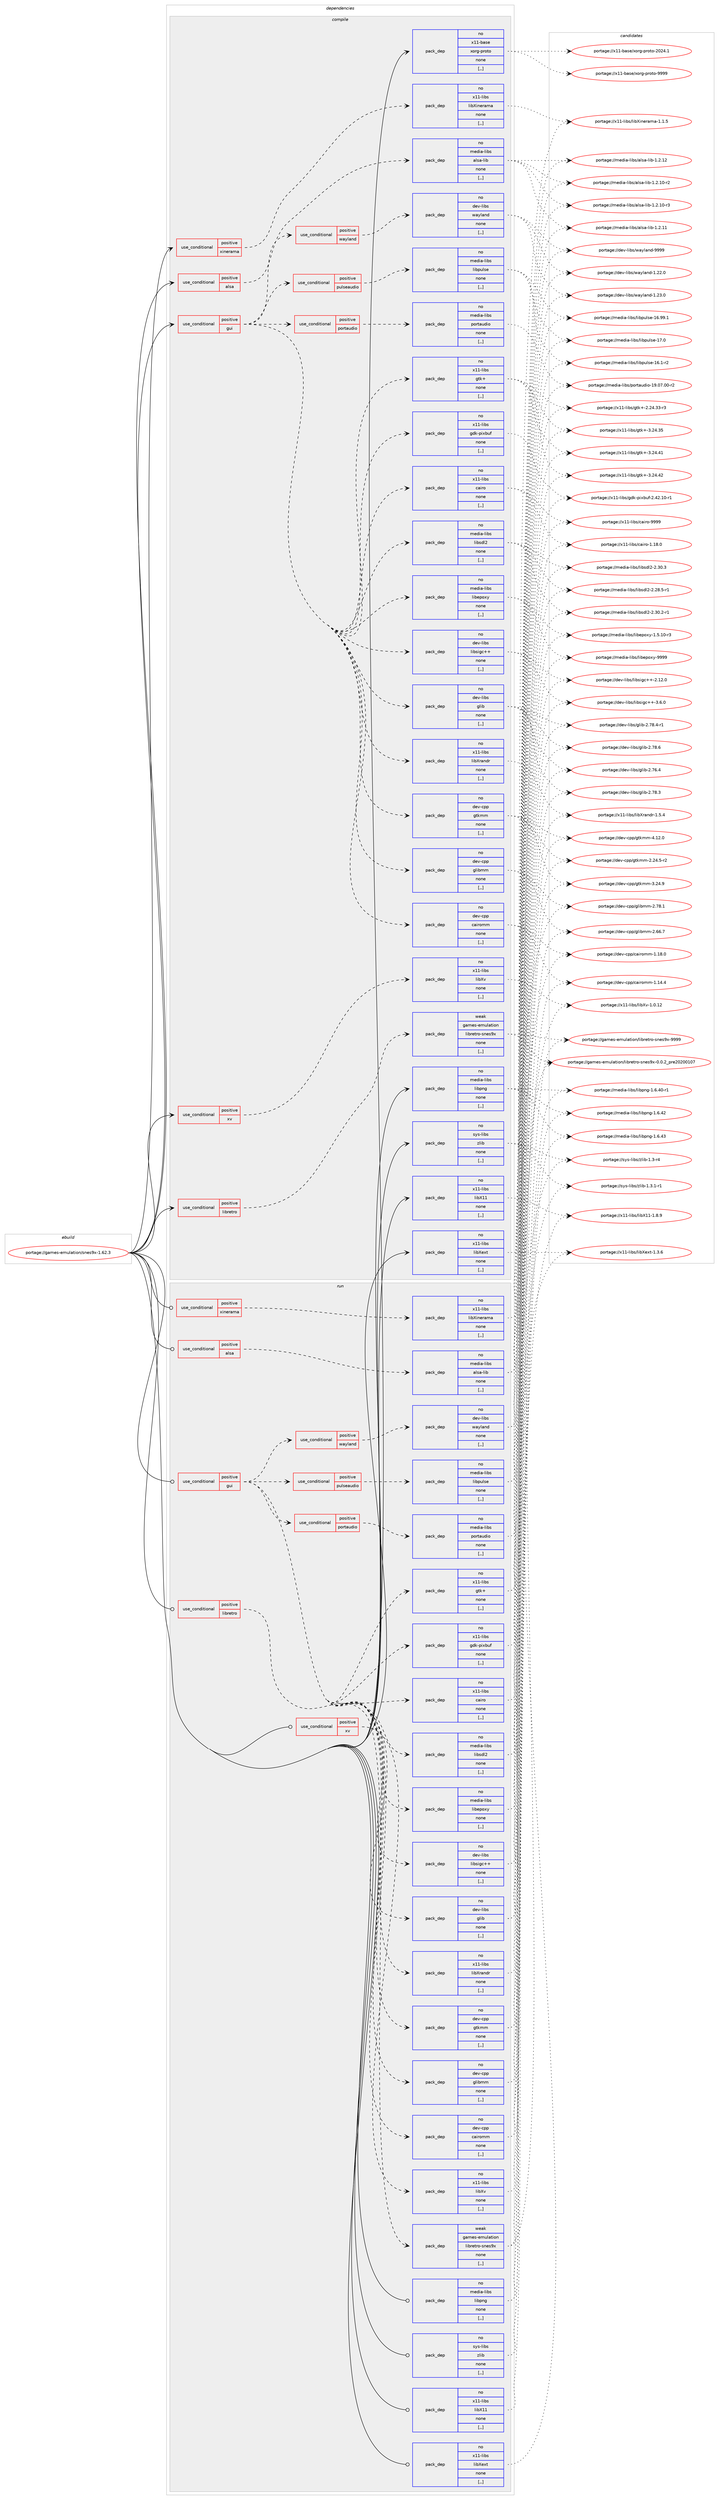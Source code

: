 digraph prolog {

# *************
# Graph options
# *************

newrank=true;
concentrate=true;
compound=true;
graph [rankdir=LR,fontname=Helvetica,fontsize=10,ranksep=1.5];#, ranksep=2.5, nodesep=0.2];
edge  [arrowhead=vee];
node  [fontname=Helvetica,fontsize=10];

# **********
# The ebuild
# **********

subgraph cluster_leftcol {
color=gray;
rank=same;
label=<<i>ebuild</i>>;
id [label="portage://games-emulation/snes9x-1.62.3", color=red, width=4, href="../games-emulation/snes9x-1.62.3.svg"];
}

# ****************
# The dependencies
# ****************

subgraph cluster_midcol {
color=gray;
label=<<i>dependencies</i>>;
subgraph cluster_compile {
fillcolor="#eeeeee";
style=filled;
label=<<i>compile</i>>;
subgraph cond62042 {
dependency223555 [label=<<TABLE BORDER="0" CELLBORDER="1" CELLSPACING="0" CELLPADDING="4"><TR><TD ROWSPAN="3" CELLPADDING="10">use_conditional</TD></TR><TR><TD>positive</TD></TR><TR><TD>alsa</TD></TR></TABLE>>, shape=none, color=red];
subgraph pack160039 {
dependency223556 [label=<<TABLE BORDER="0" CELLBORDER="1" CELLSPACING="0" CELLPADDING="4" WIDTH="220"><TR><TD ROWSPAN="6" CELLPADDING="30">pack_dep</TD></TR><TR><TD WIDTH="110">no</TD></TR><TR><TD>media-libs</TD></TR><TR><TD>alsa-lib</TD></TR><TR><TD>none</TD></TR><TR><TD>[,,]</TD></TR></TABLE>>, shape=none, color=blue];
}
dependency223555:e -> dependency223556:w [weight=20,style="dashed",arrowhead="vee"];
}
id:e -> dependency223555:w [weight=20,style="solid",arrowhead="vee"];
subgraph cond62043 {
dependency223557 [label=<<TABLE BORDER="0" CELLBORDER="1" CELLSPACING="0" CELLPADDING="4"><TR><TD ROWSPAN="3" CELLPADDING="10">use_conditional</TD></TR><TR><TD>positive</TD></TR><TR><TD>gui</TD></TR></TABLE>>, shape=none, color=red];
subgraph pack160040 {
dependency223558 [label=<<TABLE BORDER="0" CELLBORDER="1" CELLSPACING="0" CELLPADDING="4" WIDTH="220"><TR><TD ROWSPAN="6" CELLPADDING="30">pack_dep</TD></TR><TR><TD WIDTH="110">no</TD></TR><TR><TD>dev-cpp</TD></TR><TR><TD>cairomm</TD></TR><TR><TD>none</TD></TR><TR><TD>[,,]</TD></TR></TABLE>>, shape=none, color=blue];
}
dependency223557:e -> dependency223558:w [weight=20,style="dashed",arrowhead="vee"];
subgraph pack160041 {
dependency223559 [label=<<TABLE BORDER="0" CELLBORDER="1" CELLSPACING="0" CELLPADDING="4" WIDTH="220"><TR><TD ROWSPAN="6" CELLPADDING="30">pack_dep</TD></TR><TR><TD WIDTH="110">no</TD></TR><TR><TD>dev-cpp</TD></TR><TR><TD>glibmm</TD></TR><TR><TD>none</TD></TR><TR><TD>[,,]</TD></TR></TABLE>>, shape=none, color=blue];
}
dependency223557:e -> dependency223559:w [weight=20,style="dashed",arrowhead="vee"];
subgraph pack160042 {
dependency223560 [label=<<TABLE BORDER="0" CELLBORDER="1" CELLSPACING="0" CELLPADDING="4" WIDTH="220"><TR><TD ROWSPAN="6" CELLPADDING="30">pack_dep</TD></TR><TR><TD WIDTH="110">no</TD></TR><TR><TD>dev-cpp</TD></TR><TR><TD>gtkmm</TD></TR><TR><TD>none</TD></TR><TR><TD>[,,]</TD></TR></TABLE>>, shape=none, color=blue];
}
dependency223557:e -> dependency223560:w [weight=20,style="dashed",arrowhead="vee"];
subgraph pack160043 {
dependency223561 [label=<<TABLE BORDER="0" CELLBORDER="1" CELLSPACING="0" CELLPADDING="4" WIDTH="220"><TR><TD ROWSPAN="6" CELLPADDING="30">pack_dep</TD></TR><TR><TD WIDTH="110">no</TD></TR><TR><TD>dev-libs</TD></TR><TR><TD>glib</TD></TR><TR><TD>none</TD></TR><TR><TD>[,,]</TD></TR></TABLE>>, shape=none, color=blue];
}
dependency223557:e -> dependency223561:w [weight=20,style="dashed",arrowhead="vee"];
subgraph pack160044 {
dependency223562 [label=<<TABLE BORDER="0" CELLBORDER="1" CELLSPACING="0" CELLPADDING="4" WIDTH="220"><TR><TD ROWSPAN="6" CELLPADDING="30">pack_dep</TD></TR><TR><TD WIDTH="110">no</TD></TR><TR><TD>dev-libs</TD></TR><TR><TD>libsigc++</TD></TR><TR><TD>none</TD></TR><TR><TD>[,,]</TD></TR></TABLE>>, shape=none, color=blue];
}
dependency223557:e -> dependency223562:w [weight=20,style="dashed",arrowhead="vee"];
subgraph pack160045 {
dependency223563 [label=<<TABLE BORDER="0" CELLBORDER="1" CELLSPACING="0" CELLPADDING="4" WIDTH="220"><TR><TD ROWSPAN="6" CELLPADDING="30">pack_dep</TD></TR><TR><TD WIDTH="110">no</TD></TR><TR><TD>media-libs</TD></TR><TR><TD>libepoxy</TD></TR><TR><TD>none</TD></TR><TR><TD>[,,]</TD></TR></TABLE>>, shape=none, color=blue];
}
dependency223557:e -> dependency223563:w [weight=20,style="dashed",arrowhead="vee"];
subgraph pack160046 {
dependency223564 [label=<<TABLE BORDER="0" CELLBORDER="1" CELLSPACING="0" CELLPADDING="4" WIDTH="220"><TR><TD ROWSPAN="6" CELLPADDING="30">pack_dep</TD></TR><TR><TD WIDTH="110">no</TD></TR><TR><TD>media-libs</TD></TR><TR><TD>libsdl2</TD></TR><TR><TD>none</TD></TR><TR><TD>[,,]</TD></TR></TABLE>>, shape=none, color=blue];
}
dependency223557:e -> dependency223564:w [weight=20,style="dashed",arrowhead="vee"];
subgraph pack160047 {
dependency223565 [label=<<TABLE BORDER="0" CELLBORDER="1" CELLSPACING="0" CELLPADDING="4" WIDTH="220"><TR><TD ROWSPAN="6" CELLPADDING="30">pack_dep</TD></TR><TR><TD WIDTH="110">no</TD></TR><TR><TD>x11-libs</TD></TR><TR><TD>cairo</TD></TR><TR><TD>none</TD></TR><TR><TD>[,,]</TD></TR></TABLE>>, shape=none, color=blue];
}
dependency223557:e -> dependency223565:w [weight=20,style="dashed",arrowhead="vee"];
subgraph pack160048 {
dependency223566 [label=<<TABLE BORDER="0" CELLBORDER="1" CELLSPACING="0" CELLPADDING="4" WIDTH="220"><TR><TD ROWSPAN="6" CELLPADDING="30">pack_dep</TD></TR><TR><TD WIDTH="110">no</TD></TR><TR><TD>x11-libs</TD></TR><TR><TD>gdk-pixbuf</TD></TR><TR><TD>none</TD></TR><TR><TD>[,,]</TD></TR></TABLE>>, shape=none, color=blue];
}
dependency223557:e -> dependency223566:w [weight=20,style="dashed",arrowhead="vee"];
subgraph pack160049 {
dependency223567 [label=<<TABLE BORDER="0" CELLBORDER="1" CELLSPACING="0" CELLPADDING="4" WIDTH="220"><TR><TD ROWSPAN="6" CELLPADDING="30">pack_dep</TD></TR><TR><TD WIDTH="110">no</TD></TR><TR><TD>x11-libs</TD></TR><TR><TD>gtk+</TD></TR><TR><TD>none</TD></TR><TR><TD>[,,]</TD></TR></TABLE>>, shape=none, color=blue];
}
dependency223557:e -> dependency223567:w [weight=20,style="dashed",arrowhead="vee"];
subgraph pack160050 {
dependency223568 [label=<<TABLE BORDER="0" CELLBORDER="1" CELLSPACING="0" CELLPADDING="4" WIDTH="220"><TR><TD ROWSPAN="6" CELLPADDING="30">pack_dep</TD></TR><TR><TD WIDTH="110">no</TD></TR><TR><TD>x11-libs</TD></TR><TR><TD>libXrandr</TD></TR><TR><TD>none</TD></TR><TR><TD>[,,]</TD></TR></TABLE>>, shape=none, color=blue];
}
dependency223557:e -> dependency223568:w [weight=20,style="dashed",arrowhead="vee"];
subgraph cond62044 {
dependency223569 [label=<<TABLE BORDER="0" CELLBORDER="1" CELLSPACING="0" CELLPADDING="4"><TR><TD ROWSPAN="3" CELLPADDING="10">use_conditional</TD></TR><TR><TD>positive</TD></TR><TR><TD>portaudio</TD></TR></TABLE>>, shape=none, color=red];
subgraph pack160051 {
dependency223570 [label=<<TABLE BORDER="0" CELLBORDER="1" CELLSPACING="0" CELLPADDING="4" WIDTH="220"><TR><TD ROWSPAN="6" CELLPADDING="30">pack_dep</TD></TR><TR><TD WIDTH="110">no</TD></TR><TR><TD>media-libs</TD></TR><TR><TD>portaudio</TD></TR><TR><TD>none</TD></TR><TR><TD>[,,]</TD></TR></TABLE>>, shape=none, color=blue];
}
dependency223569:e -> dependency223570:w [weight=20,style="dashed",arrowhead="vee"];
}
dependency223557:e -> dependency223569:w [weight=20,style="dashed",arrowhead="vee"];
subgraph cond62045 {
dependency223571 [label=<<TABLE BORDER="0" CELLBORDER="1" CELLSPACING="0" CELLPADDING="4"><TR><TD ROWSPAN="3" CELLPADDING="10">use_conditional</TD></TR><TR><TD>positive</TD></TR><TR><TD>pulseaudio</TD></TR></TABLE>>, shape=none, color=red];
subgraph pack160052 {
dependency223572 [label=<<TABLE BORDER="0" CELLBORDER="1" CELLSPACING="0" CELLPADDING="4" WIDTH="220"><TR><TD ROWSPAN="6" CELLPADDING="30">pack_dep</TD></TR><TR><TD WIDTH="110">no</TD></TR><TR><TD>media-libs</TD></TR><TR><TD>libpulse</TD></TR><TR><TD>none</TD></TR><TR><TD>[,,]</TD></TR></TABLE>>, shape=none, color=blue];
}
dependency223571:e -> dependency223572:w [weight=20,style="dashed",arrowhead="vee"];
}
dependency223557:e -> dependency223571:w [weight=20,style="dashed",arrowhead="vee"];
subgraph cond62046 {
dependency223573 [label=<<TABLE BORDER="0" CELLBORDER="1" CELLSPACING="0" CELLPADDING="4"><TR><TD ROWSPAN="3" CELLPADDING="10">use_conditional</TD></TR><TR><TD>positive</TD></TR><TR><TD>wayland</TD></TR></TABLE>>, shape=none, color=red];
subgraph pack160053 {
dependency223574 [label=<<TABLE BORDER="0" CELLBORDER="1" CELLSPACING="0" CELLPADDING="4" WIDTH="220"><TR><TD ROWSPAN="6" CELLPADDING="30">pack_dep</TD></TR><TR><TD WIDTH="110">no</TD></TR><TR><TD>dev-libs</TD></TR><TR><TD>wayland</TD></TR><TR><TD>none</TD></TR><TR><TD>[,,]</TD></TR></TABLE>>, shape=none, color=blue];
}
dependency223573:e -> dependency223574:w [weight=20,style="dashed",arrowhead="vee"];
}
dependency223557:e -> dependency223573:w [weight=20,style="dashed",arrowhead="vee"];
}
id:e -> dependency223557:w [weight=20,style="solid",arrowhead="vee"];
subgraph cond62047 {
dependency223575 [label=<<TABLE BORDER="0" CELLBORDER="1" CELLSPACING="0" CELLPADDING="4"><TR><TD ROWSPAN="3" CELLPADDING="10">use_conditional</TD></TR><TR><TD>positive</TD></TR><TR><TD>libretro</TD></TR></TABLE>>, shape=none, color=red];
subgraph pack160054 {
dependency223576 [label=<<TABLE BORDER="0" CELLBORDER="1" CELLSPACING="0" CELLPADDING="4" WIDTH="220"><TR><TD ROWSPAN="6" CELLPADDING="30">pack_dep</TD></TR><TR><TD WIDTH="110">weak</TD></TR><TR><TD>games-emulation</TD></TR><TR><TD>libretro-snes9x</TD></TR><TR><TD>none</TD></TR><TR><TD>[,,]</TD></TR></TABLE>>, shape=none, color=blue];
}
dependency223575:e -> dependency223576:w [weight=20,style="dashed",arrowhead="vee"];
}
id:e -> dependency223575:w [weight=20,style="solid",arrowhead="vee"];
subgraph cond62048 {
dependency223577 [label=<<TABLE BORDER="0" CELLBORDER="1" CELLSPACING="0" CELLPADDING="4"><TR><TD ROWSPAN="3" CELLPADDING="10">use_conditional</TD></TR><TR><TD>positive</TD></TR><TR><TD>xinerama</TD></TR></TABLE>>, shape=none, color=red];
subgraph pack160055 {
dependency223578 [label=<<TABLE BORDER="0" CELLBORDER="1" CELLSPACING="0" CELLPADDING="4" WIDTH="220"><TR><TD ROWSPAN="6" CELLPADDING="30">pack_dep</TD></TR><TR><TD WIDTH="110">no</TD></TR><TR><TD>x11-libs</TD></TR><TR><TD>libXinerama</TD></TR><TR><TD>none</TD></TR><TR><TD>[,,]</TD></TR></TABLE>>, shape=none, color=blue];
}
dependency223577:e -> dependency223578:w [weight=20,style="dashed",arrowhead="vee"];
}
id:e -> dependency223577:w [weight=20,style="solid",arrowhead="vee"];
subgraph cond62049 {
dependency223579 [label=<<TABLE BORDER="0" CELLBORDER="1" CELLSPACING="0" CELLPADDING="4"><TR><TD ROWSPAN="3" CELLPADDING="10">use_conditional</TD></TR><TR><TD>positive</TD></TR><TR><TD>xv</TD></TR></TABLE>>, shape=none, color=red];
subgraph pack160056 {
dependency223580 [label=<<TABLE BORDER="0" CELLBORDER="1" CELLSPACING="0" CELLPADDING="4" WIDTH="220"><TR><TD ROWSPAN="6" CELLPADDING="30">pack_dep</TD></TR><TR><TD WIDTH="110">no</TD></TR><TR><TD>x11-libs</TD></TR><TR><TD>libXv</TD></TR><TR><TD>none</TD></TR><TR><TD>[,,]</TD></TR></TABLE>>, shape=none, color=blue];
}
dependency223579:e -> dependency223580:w [weight=20,style="dashed",arrowhead="vee"];
}
id:e -> dependency223579:w [weight=20,style="solid",arrowhead="vee"];
subgraph pack160057 {
dependency223581 [label=<<TABLE BORDER="0" CELLBORDER="1" CELLSPACING="0" CELLPADDING="4" WIDTH="220"><TR><TD ROWSPAN="6" CELLPADDING="30">pack_dep</TD></TR><TR><TD WIDTH="110">no</TD></TR><TR><TD>media-libs</TD></TR><TR><TD>libpng</TD></TR><TR><TD>none</TD></TR><TR><TD>[,,]</TD></TR></TABLE>>, shape=none, color=blue];
}
id:e -> dependency223581:w [weight=20,style="solid",arrowhead="vee"];
subgraph pack160058 {
dependency223582 [label=<<TABLE BORDER="0" CELLBORDER="1" CELLSPACING="0" CELLPADDING="4" WIDTH="220"><TR><TD ROWSPAN="6" CELLPADDING="30">pack_dep</TD></TR><TR><TD WIDTH="110">no</TD></TR><TR><TD>sys-libs</TD></TR><TR><TD>zlib</TD></TR><TR><TD>none</TD></TR><TR><TD>[,,]</TD></TR></TABLE>>, shape=none, color=blue];
}
id:e -> dependency223582:w [weight=20,style="solid",arrowhead="vee"];
subgraph pack160059 {
dependency223583 [label=<<TABLE BORDER="0" CELLBORDER="1" CELLSPACING="0" CELLPADDING="4" WIDTH="220"><TR><TD ROWSPAN="6" CELLPADDING="30">pack_dep</TD></TR><TR><TD WIDTH="110">no</TD></TR><TR><TD>x11-base</TD></TR><TR><TD>xorg-proto</TD></TR><TR><TD>none</TD></TR><TR><TD>[,,]</TD></TR></TABLE>>, shape=none, color=blue];
}
id:e -> dependency223583:w [weight=20,style="solid",arrowhead="vee"];
subgraph pack160060 {
dependency223584 [label=<<TABLE BORDER="0" CELLBORDER="1" CELLSPACING="0" CELLPADDING="4" WIDTH="220"><TR><TD ROWSPAN="6" CELLPADDING="30">pack_dep</TD></TR><TR><TD WIDTH="110">no</TD></TR><TR><TD>x11-libs</TD></TR><TR><TD>libX11</TD></TR><TR><TD>none</TD></TR><TR><TD>[,,]</TD></TR></TABLE>>, shape=none, color=blue];
}
id:e -> dependency223584:w [weight=20,style="solid",arrowhead="vee"];
subgraph pack160061 {
dependency223585 [label=<<TABLE BORDER="0" CELLBORDER="1" CELLSPACING="0" CELLPADDING="4" WIDTH="220"><TR><TD ROWSPAN="6" CELLPADDING="30">pack_dep</TD></TR><TR><TD WIDTH="110">no</TD></TR><TR><TD>x11-libs</TD></TR><TR><TD>libXext</TD></TR><TR><TD>none</TD></TR><TR><TD>[,,]</TD></TR></TABLE>>, shape=none, color=blue];
}
id:e -> dependency223585:w [weight=20,style="solid",arrowhead="vee"];
}
subgraph cluster_compileandrun {
fillcolor="#eeeeee";
style=filled;
label=<<i>compile and run</i>>;
}
subgraph cluster_run {
fillcolor="#eeeeee";
style=filled;
label=<<i>run</i>>;
subgraph cond62050 {
dependency223586 [label=<<TABLE BORDER="0" CELLBORDER="1" CELLSPACING="0" CELLPADDING="4"><TR><TD ROWSPAN="3" CELLPADDING="10">use_conditional</TD></TR><TR><TD>positive</TD></TR><TR><TD>alsa</TD></TR></TABLE>>, shape=none, color=red];
subgraph pack160062 {
dependency223587 [label=<<TABLE BORDER="0" CELLBORDER="1" CELLSPACING="0" CELLPADDING="4" WIDTH="220"><TR><TD ROWSPAN="6" CELLPADDING="30">pack_dep</TD></TR><TR><TD WIDTH="110">no</TD></TR><TR><TD>media-libs</TD></TR><TR><TD>alsa-lib</TD></TR><TR><TD>none</TD></TR><TR><TD>[,,]</TD></TR></TABLE>>, shape=none, color=blue];
}
dependency223586:e -> dependency223587:w [weight=20,style="dashed",arrowhead="vee"];
}
id:e -> dependency223586:w [weight=20,style="solid",arrowhead="odot"];
subgraph cond62051 {
dependency223588 [label=<<TABLE BORDER="0" CELLBORDER="1" CELLSPACING="0" CELLPADDING="4"><TR><TD ROWSPAN="3" CELLPADDING="10">use_conditional</TD></TR><TR><TD>positive</TD></TR><TR><TD>gui</TD></TR></TABLE>>, shape=none, color=red];
subgraph pack160063 {
dependency223589 [label=<<TABLE BORDER="0" CELLBORDER="1" CELLSPACING="0" CELLPADDING="4" WIDTH="220"><TR><TD ROWSPAN="6" CELLPADDING="30">pack_dep</TD></TR><TR><TD WIDTH="110">no</TD></TR><TR><TD>dev-cpp</TD></TR><TR><TD>cairomm</TD></TR><TR><TD>none</TD></TR><TR><TD>[,,]</TD></TR></TABLE>>, shape=none, color=blue];
}
dependency223588:e -> dependency223589:w [weight=20,style="dashed",arrowhead="vee"];
subgraph pack160064 {
dependency223590 [label=<<TABLE BORDER="0" CELLBORDER="1" CELLSPACING="0" CELLPADDING="4" WIDTH="220"><TR><TD ROWSPAN="6" CELLPADDING="30">pack_dep</TD></TR><TR><TD WIDTH="110">no</TD></TR><TR><TD>dev-cpp</TD></TR><TR><TD>glibmm</TD></TR><TR><TD>none</TD></TR><TR><TD>[,,]</TD></TR></TABLE>>, shape=none, color=blue];
}
dependency223588:e -> dependency223590:w [weight=20,style="dashed",arrowhead="vee"];
subgraph pack160065 {
dependency223591 [label=<<TABLE BORDER="0" CELLBORDER="1" CELLSPACING="0" CELLPADDING="4" WIDTH="220"><TR><TD ROWSPAN="6" CELLPADDING="30">pack_dep</TD></TR><TR><TD WIDTH="110">no</TD></TR><TR><TD>dev-cpp</TD></TR><TR><TD>gtkmm</TD></TR><TR><TD>none</TD></TR><TR><TD>[,,]</TD></TR></TABLE>>, shape=none, color=blue];
}
dependency223588:e -> dependency223591:w [weight=20,style="dashed",arrowhead="vee"];
subgraph pack160066 {
dependency223592 [label=<<TABLE BORDER="0" CELLBORDER="1" CELLSPACING="0" CELLPADDING="4" WIDTH="220"><TR><TD ROWSPAN="6" CELLPADDING="30">pack_dep</TD></TR><TR><TD WIDTH="110">no</TD></TR><TR><TD>dev-libs</TD></TR><TR><TD>glib</TD></TR><TR><TD>none</TD></TR><TR><TD>[,,]</TD></TR></TABLE>>, shape=none, color=blue];
}
dependency223588:e -> dependency223592:w [weight=20,style="dashed",arrowhead="vee"];
subgraph pack160067 {
dependency223593 [label=<<TABLE BORDER="0" CELLBORDER="1" CELLSPACING="0" CELLPADDING="4" WIDTH="220"><TR><TD ROWSPAN="6" CELLPADDING="30">pack_dep</TD></TR><TR><TD WIDTH="110">no</TD></TR><TR><TD>dev-libs</TD></TR><TR><TD>libsigc++</TD></TR><TR><TD>none</TD></TR><TR><TD>[,,]</TD></TR></TABLE>>, shape=none, color=blue];
}
dependency223588:e -> dependency223593:w [weight=20,style="dashed",arrowhead="vee"];
subgraph pack160068 {
dependency223594 [label=<<TABLE BORDER="0" CELLBORDER="1" CELLSPACING="0" CELLPADDING="4" WIDTH="220"><TR><TD ROWSPAN="6" CELLPADDING="30">pack_dep</TD></TR><TR><TD WIDTH="110">no</TD></TR><TR><TD>media-libs</TD></TR><TR><TD>libepoxy</TD></TR><TR><TD>none</TD></TR><TR><TD>[,,]</TD></TR></TABLE>>, shape=none, color=blue];
}
dependency223588:e -> dependency223594:w [weight=20,style="dashed",arrowhead="vee"];
subgraph pack160069 {
dependency223595 [label=<<TABLE BORDER="0" CELLBORDER="1" CELLSPACING="0" CELLPADDING="4" WIDTH="220"><TR><TD ROWSPAN="6" CELLPADDING="30">pack_dep</TD></TR><TR><TD WIDTH="110">no</TD></TR><TR><TD>media-libs</TD></TR><TR><TD>libsdl2</TD></TR><TR><TD>none</TD></TR><TR><TD>[,,]</TD></TR></TABLE>>, shape=none, color=blue];
}
dependency223588:e -> dependency223595:w [weight=20,style="dashed",arrowhead="vee"];
subgraph pack160070 {
dependency223596 [label=<<TABLE BORDER="0" CELLBORDER="1" CELLSPACING="0" CELLPADDING="4" WIDTH="220"><TR><TD ROWSPAN="6" CELLPADDING="30">pack_dep</TD></TR><TR><TD WIDTH="110">no</TD></TR><TR><TD>x11-libs</TD></TR><TR><TD>cairo</TD></TR><TR><TD>none</TD></TR><TR><TD>[,,]</TD></TR></TABLE>>, shape=none, color=blue];
}
dependency223588:e -> dependency223596:w [weight=20,style="dashed",arrowhead="vee"];
subgraph pack160071 {
dependency223597 [label=<<TABLE BORDER="0" CELLBORDER="1" CELLSPACING="0" CELLPADDING="4" WIDTH="220"><TR><TD ROWSPAN="6" CELLPADDING="30">pack_dep</TD></TR><TR><TD WIDTH="110">no</TD></TR><TR><TD>x11-libs</TD></TR><TR><TD>gdk-pixbuf</TD></TR><TR><TD>none</TD></TR><TR><TD>[,,]</TD></TR></TABLE>>, shape=none, color=blue];
}
dependency223588:e -> dependency223597:w [weight=20,style="dashed",arrowhead="vee"];
subgraph pack160072 {
dependency223598 [label=<<TABLE BORDER="0" CELLBORDER="1" CELLSPACING="0" CELLPADDING="4" WIDTH="220"><TR><TD ROWSPAN="6" CELLPADDING="30">pack_dep</TD></TR><TR><TD WIDTH="110">no</TD></TR><TR><TD>x11-libs</TD></TR><TR><TD>gtk+</TD></TR><TR><TD>none</TD></TR><TR><TD>[,,]</TD></TR></TABLE>>, shape=none, color=blue];
}
dependency223588:e -> dependency223598:w [weight=20,style="dashed",arrowhead="vee"];
subgraph pack160073 {
dependency223599 [label=<<TABLE BORDER="0" CELLBORDER="1" CELLSPACING="0" CELLPADDING="4" WIDTH="220"><TR><TD ROWSPAN="6" CELLPADDING="30">pack_dep</TD></TR><TR><TD WIDTH="110">no</TD></TR><TR><TD>x11-libs</TD></TR><TR><TD>libXrandr</TD></TR><TR><TD>none</TD></TR><TR><TD>[,,]</TD></TR></TABLE>>, shape=none, color=blue];
}
dependency223588:e -> dependency223599:w [weight=20,style="dashed",arrowhead="vee"];
subgraph cond62052 {
dependency223600 [label=<<TABLE BORDER="0" CELLBORDER="1" CELLSPACING="0" CELLPADDING="4"><TR><TD ROWSPAN="3" CELLPADDING="10">use_conditional</TD></TR><TR><TD>positive</TD></TR><TR><TD>portaudio</TD></TR></TABLE>>, shape=none, color=red];
subgraph pack160074 {
dependency223601 [label=<<TABLE BORDER="0" CELLBORDER="1" CELLSPACING="0" CELLPADDING="4" WIDTH="220"><TR><TD ROWSPAN="6" CELLPADDING="30">pack_dep</TD></TR><TR><TD WIDTH="110">no</TD></TR><TR><TD>media-libs</TD></TR><TR><TD>portaudio</TD></TR><TR><TD>none</TD></TR><TR><TD>[,,]</TD></TR></TABLE>>, shape=none, color=blue];
}
dependency223600:e -> dependency223601:w [weight=20,style="dashed",arrowhead="vee"];
}
dependency223588:e -> dependency223600:w [weight=20,style="dashed",arrowhead="vee"];
subgraph cond62053 {
dependency223602 [label=<<TABLE BORDER="0" CELLBORDER="1" CELLSPACING="0" CELLPADDING="4"><TR><TD ROWSPAN="3" CELLPADDING="10">use_conditional</TD></TR><TR><TD>positive</TD></TR><TR><TD>pulseaudio</TD></TR></TABLE>>, shape=none, color=red];
subgraph pack160075 {
dependency223603 [label=<<TABLE BORDER="0" CELLBORDER="1" CELLSPACING="0" CELLPADDING="4" WIDTH="220"><TR><TD ROWSPAN="6" CELLPADDING="30">pack_dep</TD></TR><TR><TD WIDTH="110">no</TD></TR><TR><TD>media-libs</TD></TR><TR><TD>libpulse</TD></TR><TR><TD>none</TD></TR><TR><TD>[,,]</TD></TR></TABLE>>, shape=none, color=blue];
}
dependency223602:e -> dependency223603:w [weight=20,style="dashed",arrowhead="vee"];
}
dependency223588:e -> dependency223602:w [weight=20,style="dashed",arrowhead="vee"];
subgraph cond62054 {
dependency223604 [label=<<TABLE BORDER="0" CELLBORDER="1" CELLSPACING="0" CELLPADDING="4"><TR><TD ROWSPAN="3" CELLPADDING="10">use_conditional</TD></TR><TR><TD>positive</TD></TR><TR><TD>wayland</TD></TR></TABLE>>, shape=none, color=red];
subgraph pack160076 {
dependency223605 [label=<<TABLE BORDER="0" CELLBORDER="1" CELLSPACING="0" CELLPADDING="4" WIDTH="220"><TR><TD ROWSPAN="6" CELLPADDING="30">pack_dep</TD></TR><TR><TD WIDTH="110">no</TD></TR><TR><TD>dev-libs</TD></TR><TR><TD>wayland</TD></TR><TR><TD>none</TD></TR><TR><TD>[,,]</TD></TR></TABLE>>, shape=none, color=blue];
}
dependency223604:e -> dependency223605:w [weight=20,style="dashed",arrowhead="vee"];
}
dependency223588:e -> dependency223604:w [weight=20,style="dashed",arrowhead="vee"];
}
id:e -> dependency223588:w [weight=20,style="solid",arrowhead="odot"];
subgraph cond62055 {
dependency223606 [label=<<TABLE BORDER="0" CELLBORDER="1" CELLSPACING="0" CELLPADDING="4"><TR><TD ROWSPAN="3" CELLPADDING="10">use_conditional</TD></TR><TR><TD>positive</TD></TR><TR><TD>libretro</TD></TR></TABLE>>, shape=none, color=red];
subgraph pack160077 {
dependency223607 [label=<<TABLE BORDER="0" CELLBORDER="1" CELLSPACING="0" CELLPADDING="4" WIDTH="220"><TR><TD ROWSPAN="6" CELLPADDING="30">pack_dep</TD></TR><TR><TD WIDTH="110">weak</TD></TR><TR><TD>games-emulation</TD></TR><TR><TD>libretro-snes9x</TD></TR><TR><TD>none</TD></TR><TR><TD>[,,]</TD></TR></TABLE>>, shape=none, color=blue];
}
dependency223606:e -> dependency223607:w [weight=20,style="dashed",arrowhead="vee"];
}
id:e -> dependency223606:w [weight=20,style="solid",arrowhead="odot"];
subgraph cond62056 {
dependency223608 [label=<<TABLE BORDER="0" CELLBORDER="1" CELLSPACING="0" CELLPADDING="4"><TR><TD ROWSPAN="3" CELLPADDING="10">use_conditional</TD></TR><TR><TD>positive</TD></TR><TR><TD>xinerama</TD></TR></TABLE>>, shape=none, color=red];
subgraph pack160078 {
dependency223609 [label=<<TABLE BORDER="0" CELLBORDER="1" CELLSPACING="0" CELLPADDING="4" WIDTH="220"><TR><TD ROWSPAN="6" CELLPADDING="30">pack_dep</TD></TR><TR><TD WIDTH="110">no</TD></TR><TR><TD>x11-libs</TD></TR><TR><TD>libXinerama</TD></TR><TR><TD>none</TD></TR><TR><TD>[,,]</TD></TR></TABLE>>, shape=none, color=blue];
}
dependency223608:e -> dependency223609:w [weight=20,style="dashed",arrowhead="vee"];
}
id:e -> dependency223608:w [weight=20,style="solid",arrowhead="odot"];
subgraph cond62057 {
dependency223610 [label=<<TABLE BORDER="0" CELLBORDER="1" CELLSPACING="0" CELLPADDING="4"><TR><TD ROWSPAN="3" CELLPADDING="10">use_conditional</TD></TR><TR><TD>positive</TD></TR><TR><TD>xv</TD></TR></TABLE>>, shape=none, color=red];
subgraph pack160079 {
dependency223611 [label=<<TABLE BORDER="0" CELLBORDER="1" CELLSPACING="0" CELLPADDING="4" WIDTH="220"><TR><TD ROWSPAN="6" CELLPADDING="30">pack_dep</TD></TR><TR><TD WIDTH="110">no</TD></TR><TR><TD>x11-libs</TD></TR><TR><TD>libXv</TD></TR><TR><TD>none</TD></TR><TR><TD>[,,]</TD></TR></TABLE>>, shape=none, color=blue];
}
dependency223610:e -> dependency223611:w [weight=20,style="dashed",arrowhead="vee"];
}
id:e -> dependency223610:w [weight=20,style="solid",arrowhead="odot"];
subgraph pack160080 {
dependency223612 [label=<<TABLE BORDER="0" CELLBORDER="1" CELLSPACING="0" CELLPADDING="4" WIDTH="220"><TR><TD ROWSPAN="6" CELLPADDING="30">pack_dep</TD></TR><TR><TD WIDTH="110">no</TD></TR><TR><TD>media-libs</TD></TR><TR><TD>libpng</TD></TR><TR><TD>none</TD></TR><TR><TD>[,,]</TD></TR></TABLE>>, shape=none, color=blue];
}
id:e -> dependency223612:w [weight=20,style="solid",arrowhead="odot"];
subgraph pack160081 {
dependency223613 [label=<<TABLE BORDER="0" CELLBORDER="1" CELLSPACING="0" CELLPADDING="4" WIDTH="220"><TR><TD ROWSPAN="6" CELLPADDING="30">pack_dep</TD></TR><TR><TD WIDTH="110">no</TD></TR><TR><TD>sys-libs</TD></TR><TR><TD>zlib</TD></TR><TR><TD>none</TD></TR><TR><TD>[,,]</TD></TR></TABLE>>, shape=none, color=blue];
}
id:e -> dependency223613:w [weight=20,style="solid",arrowhead="odot"];
subgraph pack160082 {
dependency223614 [label=<<TABLE BORDER="0" CELLBORDER="1" CELLSPACING="0" CELLPADDING="4" WIDTH="220"><TR><TD ROWSPAN="6" CELLPADDING="30">pack_dep</TD></TR><TR><TD WIDTH="110">no</TD></TR><TR><TD>x11-libs</TD></TR><TR><TD>libX11</TD></TR><TR><TD>none</TD></TR><TR><TD>[,,]</TD></TR></TABLE>>, shape=none, color=blue];
}
id:e -> dependency223614:w [weight=20,style="solid",arrowhead="odot"];
subgraph pack160083 {
dependency223615 [label=<<TABLE BORDER="0" CELLBORDER="1" CELLSPACING="0" CELLPADDING="4" WIDTH="220"><TR><TD ROWSPAN="6" CELLPADDING="30">pack_dep</TD></TR><TR><TD WIDTH="110">no</TD></TR><TR><TD>x11-libs</TD></TR><TR><TD>libXext</TD></TR><TR><TD>none</TD></TR><TR><TD>[,,]</TD></TR></TABLE>>, shape=none, color=blue];
}
id:e -> dependency223615:w [weight=20,style="solid",arrowhead="odot"];
}
}

# **************
# The candidates
# **************

subgraph cluster_choices {
rank=same;
color=gray;
label=<<i>candidates</i>>;

subgraph choice160039 {
color=black;
nodesep=1;
choice1091011001059745108105981154797108115974510810598454946504649484511450 [label="portage://media-libs/alsa-lib-1.2.10-r2", color=red, width=4,href="../media-libs/alsa-lib-1.2.10-r2.svg"];
choice1091011001059745108105981154797108115974510810598454946504649484511451 [label="portage://media-libs/alsa-lib-1.2.10-r3", color=red, width=4,href="../media-libs/alsa-lib-1.2.10-r3.svg"];
choice109101100105974510810598115479710811597451081059845494650464949 [label="portage://media-libs/alsa-lib-1.2.11", color=red, width=4,href="../media-libs/alsa-lib-1.2.11.svg"];
choice109101100105974510810598115479710811597451081059845494650464950 [label="portage://media-libs/alsa-lib-1.2.12", color=red, width=4,href="../media-libs/alsa-lib-1.2.12.svg"];
dependency223556:e -> choice1091011001059745108105981154797108115974510810598454946504649484511450:w [style=dotted,weight="100"];
dependency223556:e -> choice1091011001059745108105981154797108115974510810598454946504649484511451:w [style=dotted,weight="100"];
dependency223556:e -> choice109101100105974510810598115479710811597451081059845494650464949:w [style=dotted,weight="100"];
dependency223556:e -> choice109101100105974510810598115479710811597451081059845494650464950:w [style=dotted,weight="100"];
}
subgraph choice160040 {
color=black;
nodesep=1;
choice100101118459911211247999710511411110910945494649524652 [label="portage://dev-cpp/cairomm-1.14.4", color=red, width=4,href="../dev-cpp/cairomm-1.14.4.svg"];
choice100101118459911211247999710511411110910945494649564648 [label="portage://dev-cpp/cairomm-1.18.0", color=red, width=4,href="../dev-cpp/cairomm-1.18.0.svg"];
dependency223558:e -> choice100101118459911211247999710511411110910945494649524652:w [style=dotted,weight="100"];
dependency223558:e -> choice100101118459911211247999710511411110910945494649564648:w [style=dotted,weight="100"];
}
subgraph choice160041 {
color=black;
nodesep=1;
choice1001011184599112112471031081059810910945504654544655 [label="portage://dev-cpp/glibmm-2.66.7", color=red, width=4,href="../dev-cpp/glibmm-2.66.7.svg"];
choice1001011184599112112471031081059810910945504655564649 [label="portage://dev-cpp/glibmm-2.78.1", color=red, width=4,href="../dev-cpp/glibmm-2.78.1.svg"];
dependency223559:e -> choice1001011184599112112471031081059810910945504654544655:w [style=dotted,weight="100"];
dependency223559:e -> choice1001011184599112112471031081059810910945504655564649:w [style=dotted,weight="100"];
}
subgraph choice160042 {
color=black;
nodesep=1;
choice100101118459911211247103116107109109455046505246534511450 [label="portage://dev-cpp/gtkmm-2.24.5-r2", color=red, width=4,href="../dev-cpp/gtkmm-2.24.5-r2.svg"];
choice10010111845991121124710311610710910945514650524657 [label="portage://dev-cpp/gtkmm-3.24.9", color=red, width=4,href="../dev-cpp/gtkmm-3.24.9.svg"];
choice10010111845991121124710311610710910945524649504648 [label="portage://dev-cpp/gtkmm-4.12.0", color=red, width=4,href="../dev-cpp/gtkmm-4.12.0.svg"];
dependency223560:e -> choice100101118459911211247103116107109109455046505246534511450:w [style=dotted,weight="100"];
dependency223560:e -> choice10010111845991121124710311610710910945514650524657:w [style=dotted,weight="100"];
dependency223560:e -> choice10010111845991121124710311610710910945524649504648:w [style=dotted,weight="100"];
}
subgraph choice160043 {
color=black;
nodesep=1;
choice1001011184510810598115471031081059845504655544652 [label="portage://dev-libs/glib-2.76.4", color=red, width=4,href="../dev-libs/glib-2.76.4.svg"];
choice1001011184510810598115471031081059845504655564651 [label="portage://dev-libs/glib-2.78.3", color=red, width=4,href="../dev-libs/glib-2.78.3.svg"];
choice10010111845108105981154710310810598455046555646524511449 [label="portage://dev-libs/glib-2.78.4-r1", color=red, width=4,href="../dev-libs/glib-2.78.4-r1.svg"];
choice1001011184510810598115471031081059845504655564654 [label="portage://dev-libs/glib-2.78.6", color=red, width=4,href="../dev-libs/glib-2.78.6.svg"];
dependency223561:e -> choice1001011184510810598115471031081059845504655544652:w [style=dotted,weight="100"];
dependency223561:e -> choice1001011184510810598115471031081059845504655564651:w [style=dotted,weight="100"];
dependency223561:e -> choice10010111845108105981154710310810598455046555646524511449:w [style=dotted,weight="100"];
dependency223561:e -> choice1001011184510810598115471031081059845504655564654:w [style=dotted,weight="100"];
}
subgraph choice160044 {
color=black;
nodesep=1;
choice1001011184510810598115471081059811510510399434345504649504648 [label="portage://dev-libs/libsigc++-2.12.0", color=red, width=4,href="../dev-libs/libsigc++-2.12.0.svg"];
choice10010111845108105981154710810598115105103994343455146544648 [label="portage://dev-libs/libsigc++-3.6.0", color=red, width=4,href="../dev-libs/libsigc++-3.6.0.svg"];
dependency223562:e -> choice1001011184510810598115471081059811510510399434345504649504648:w [style=dotted,weight="100"];
dependency223562:e -> choice10010111845108105981154710810598115105103994343455146544648:w [style=dotted,weight="100"];
}
subgraph choice160045 {
color=black;
nodesep=1;
choice1091011001059745108105981154710810598101112111120121454946534649484511451 [label="portage://media-libs/libepoxy-1.5.10-r3", color=red, width=4,href="../media-libs/libepoxy-1.5.10-r3.svg"];
choice10910110010597451081059811547108105981011121111201214557575757 [label="portage://media-libs/libepoxy-9999", color=red, width=4,href="../media-libs/libepoxy-9999.svg"];
dependency223563:e -> choice1091011001059745108105981154710810598101112111120121454946534649484511451:w [style=dotted,weight="100"];
dependency223563:e -> choice10910110010597451081059811547108105981011121111201214557575757:w [style=dotted,weight="100"];
}
subgraph choice160046 {
color=black;
nodesep=1;
choice109101100105974510810598115471081059811510010850455046505646534511449 [label="portage://media-libs/libsdl2-2.28.5-r1", color=red, width=4,href="../media-libs/libsdl2-2.28.5-r1.svg"];
choice109101100105974510810598115471081059811510010850455046514846504511449 [label="portage://media-libs/libsdl2-2.30.2-r1", color=red, width=4,href="../media-libs/libsdl2-2.30.2-r1.svg"];
choice10910110010597451081059811547108105981151001085045504651484651 [label="portage://media-libs/libsdl2-2.30.3", color=red, width=4,href="../media-libs/libsdl2-2.30.3.svg"];
dependency223564:e -> choice109101100105974510810598115471081059811510010850455046505646534511449:w [style=dotted,weight="100"];
dependency223564:e -> choice109101100105974510810598115471081059811510010850455046514846504511449:w [style=dotted,weight="100"];
dependency223564:e -> choice10910110010597451081059811547108105981151001085045504651484651:w [style=dotted,weight="100"];
}
subgraph choice160047 {
color=black;
nodesep=1;
choice1204949451081059811547999710511411145494649564648 [label="portage://x11-libs/cairo-1.18.0", color=red, width=4,href="../x11-libs/cairo-1.18.0.svg"];
choice120494945108105981154799971051141114557575757 [label="portage://x11-libs/cairo-9999", color=red, width=4,href="../x11-libs/cairo-9999.svg"];
dependency223565:e -> choice1204949451081059811547999710511411145494649564648:w [style=dotted,weight="100"];
dependency223565:e -> choice120494945108105981154799971051141114557575757:w [style=dotted,weight="100"];
}
subgraph choice160048 {
color=black;
nodesep=1;
choice1204949451081059811547103100107451121051209811710245504652504649484511449 [label="portage://x11-libs/gdk-pixbuf-2.42.10-r1", color=red, width=4,href="../x11-libs/gdk-pixbuf-2.42.10-r1.svg"];
dependency223566:e -> choice1204949451081059811547103100107451121051209811710245504652504649484511449:w [style=dotted,weight="100"];
}
subgraph choice160049 {
color=black;
nodesep=1;
choice12049494510810598115471031161074345504650524651514511451 [label="portage://x11-libs/gtk+-2.24.33-r3", color=red, width=4,href="../x11-libs/gtk+-2.24.33-r3.svg"];
choice1204949451081059811547103116107434551465052465153 [label="portage://x11-libs/gtk+-3.24.35", color=red, width=4,href="../x11-libs/gtk+-3.24.35.svg"];
choice1204949451081059811547103116107434551465052465249 [label="portage://x11-libs/gtk+-3.24.41", color=red, width=4,href="../x11-libs/gtk+-3.24.41.svg"];
choice1204949451081059811547103116107434551465052465250 [label="portage://x11-libs/gtk+-3.24.42", color=red, width=4,href="../x11-libs/gtk+-3.24.42.svg"];
dependency223567:e -> choice12049494510810598115471031161074345504650524651514511451:w [style=dotted,weight="100"];
dependency223567:e -> choice1204949451081059811547103116107434551465052465153:w [style=dotted,weight="100"];
dependency223567:e -> choice1204949451081059811547103116107434551465052465249:w [style=dotted,weight="100"];
dependency223567:e -> choice1204949451081059811547103116107434551465052465250:w [style=dotted,weight="100"];
}
subgraph choice160050 {
color=black;
nodesep=1;
choice1204949451081059811547108105988811497110100114454946534652 [label="portage://x11-libs/libXrandr-1.5.4", color=red, width=4,href="../x11-libs/libXrandr-1.5.4.svg"];
dependency223568:e -> choice1204949451081059811547108105988811497110100114454946534652:w [style=dotted,weight="100"];
}
subgraph choice160051 {
color=black;
nodesep=1;
choice10910110010597451081059811547112111114116971171001051114549574648554648484511450 [label="portage://media-libs/portaudio-19.07.00-r2", color=red, width=4,href="../media-libs/portaudio-19.07.00-r2.svg"];
dependency223570:e -> choice10910110010597451081059811547112111114116971171001051114549574648554648484511450:w [style=dotted,weight="100"];
}
subgraph choice160052 {
color=black;
nodesep=1;
choice109101100105974510810598115471081059811211710811510145495446494511450 [label="portage://media-libs/libpulse-16.1-r2", color=red, width=4,href="../media-libs/libpulse-16.1-r2.svg"];
choice10910110010597451081059811547108105981121171081151014549544657574649 [label="portage://media-libs/libpulse-16.99.1", color=red, width=4,href="../media-libs/libpulse-16.99.1.svg"];
choice10910110010597451081059811547108105981121171081151014549554648 [label="portage://media-libs/libpulse-17.0", color=red, width=4,href="../media-libs/libpulse-17.0.svg"];
dependency223572:e -> choice109101100105974510810598115471081059811211710811510145495446494511450:w [style=dotted,weight="100"];
dependency223572:e -> choice10910110010597451081059811547108105981121171081151014549544657574649:w [style=dotted,weight="100"];
dependency223572:e -> choice10910110010597451081059811547108105981121171081151014549554648:w [style=dotted,weight="100"];
}
subgraph choice160053 {
color=black;
nodesep=1;
choice100101118451081059811547119971211089711010045494650504648 [label="portage://dev-libs/wayland-1.22.0", color=red, width=4,href="../dev-libs/wayland-1.22.0.svg"];
choice100101118451081059811547119971211089711010045494650514648 [label="portage://dev-libs/wayland-1.23.0", color=red, width=4,href="../dev-libs/wayland-1.23.0.svg"];
choice10010111845108105981154711997121108971101004557575757 [label="portage://dev-libs/wayland-9999", color=red, width=4,href="../dev-libs/wayland-9999.svg"];
dependency223574:e -> choice100101118451081059811547119971211089711010045494650504648:w [style=dotted,weight="100"];
dependency223574:e -> choice100101118451081059811547119971211089711010045494650514648:w [style=dotted,weight="100"];
dependency223574:e -> choice10010111845108105981154711997121108971101004557575757:w [style=dotted,weight="100"];
}
subgraph choice160054 {
color=black;
nodesep=1;
choice10397109101115451011091171089711610511111047108105981141011161141114511511010111557120454846484650951121141015048504848494855 [label="portage://games-emulation/libretro-snes9x-0.0.2_pre20200107", color=red, width=4,href="../games-emulation/libretro-snes9x-0.0.2_pre20200107.svg"];
choice103971091011154510110911710897116105111110471081059811410111611411145115110101115571204557575757 [label="portage://games-emulation/libretro-snes9x-9999", color=red, width=4,href="../games-emulation/libretro-snes9x-9999.svg"];
dependency223576:e -> choice10397109101115451011091171089711610511111047108105981141011161141114511511010111557120454846484650951121141015048504848494855:w [style=dotted,weight="100"];
dependency223576:e -> choice103971091011154510110911710897116105111110471081059811410111611411145115110101115571204557575757:w [style=dotted,weight="100"];
}
subgraph choice160055 {
color=black;
nodesep=1;
choice120494945108105981154710810598881051101011149710997454946494653 [label="portage://x11-libs/libXinerama-1.1.5", color=red, width=4,href="../x11-libs/libXinerama-1.1.5.svg"];
dependency223578:e -> choice120494945108105981154710810598881051101011149710997454946494653:w [style=dotted,weight="100"];
}
subgraph choice160056 {
color=black;
nodesep=1;
choice1204949451081059811547108105988811845494648464950 [label="portage://x11-libs/libXv-1.0.12", color=red, width=4,href="../x11-libs/libXv-1.0.12.svg"];
dependency223580:e -> choice1204949451081059811547108105988811845494648464950:w [style=dotted,weight="100"];
}
subgraph choice160057 {
color=black;
nodesep=1;
choice1091011001059745108105981154710810598112110103454946544652484511449 [label="portage://media-libs/libpng-1.6.40-r1", color=red, width=4,href="../media-libs/libpng-1.6.40-r1.svg"];
choice109101100105974510810598115471081059811211010345494654465250 [label="portage://media-libs/libpng-1.6.42", color=red, width=4,href="../media-libs/libpng-1.6.42.svg"];
choice109101100105974510810598115471081059811211010345494654465251 [label="portage://media-libs/libpng-1.6.43", color=red, width=4,href="../media-libs/libpng-1.6.43.svg"];
dependency223581:e -> choice1091011001059745108105981154710810598112110103454946544652484511449:w [style=dotted,weight="100"];
dependency223581:e -> choice109101100105974510810598115471081059811211010345494654465250:w [style=dotted,weight="100"];
dependency223581:e -> choice109101100105974510810598115471081059811211010345494654465251:w [style=dotted,weight="100"];
}
subgraph choice160058 {
color=black;
nodesep=1;
choice11512111545108105981154712210810598454946514511452 [label="portage://sys-libs/zlib-1.3-r4", color=red, width=4,href="../sys-libs/zlib-1.3-r4.svg"];
choice115121115451081059811547122108105984549465146494511449 [label="portage://sys-libs/zlib-1.3.1-r1", color=red, width=4,href="../sys-libs/zlib-1.3.1-r1.svg"];
dependency223582:e -> choice11512111545108105981154712210810598454946514511452:w [style=dotted,weight="100"];
dependency223582:e -> choice115121115451081059811547122108105984549465146494511449:w [style=dotted,weight="100"];
}
subgraph choice160059 {
color=black;
nodesep=1;
choice1204949459897115101471201111141034511211411111611145504850524649 [label="portage://x11-base/xorg-proto-2024.1", color=red, width=4,href="../x11-base/xorg-proto-2024.1.svg"];
choice120494945989711510147120111114103451121141111161114557575757 [label="portage://x11-base/xorg-proto-9999", color=red, width=4,href="../x11-base/xorg-proto-9999.svg"];
dependency223583:e -> choice1204949459897115101471201111141034511211411111611145504850524649:w [style=dotted,weight="100"];
dependency223583:e -> choice120494945989711510147120111114103451121141111161114557575757:w [style=dotted,weight="100"];
}
subgraph choice160060 {
color=black;
nodesep=1;
choice120494945108105981154710810598884949454946564657 [label="portage://x11-libs/libX11-1.8.9", color=red, width=4,href="../x11-libs/libX11-1.8.9.svg"];
dependency223584:e -> choice120494945108105981154710810598884949454946564657:w [style=dotted,weight="100"];
}
subgraph choice160061 {
color=black;
nodesep=1;
choice12049494510810598115471081059888101120116454946514654 [label="portage://x11-libs/libXext-1.3.6", color=red, width=4,href="../x11-libs/libXext-1.3.6.svg"];
dependency223585:e -> choice12049494510810598115471081059888101120116454946514654:w [style=dotted,weight="100"];
}
subgraph choice160062 {
color=black;
nodesep=1;
choice1091011001059745108105981154797108115974510810598454946504649484511450 [label="portage://media-libs/alsa-lib-1.2.10-r2", color=red, width=4,href="../media-libs/alsa-lib-1.2.10-r2.svg"];
choice1091011001059745108105981154797108115974510810598454946504649484511451 [label="portage://media-libs/alsa-lib-1.2.10-r3", color=red, width=4,href="../media-libs/alsa-lib-1.2.10-r3.svg"];
choice109101100105974510810598115479710811597451081059845494650464949 [label="portage://media-libs/alsa-lib-1.2.11", color=red, width=4,href="../media-libs/alsa-lib-1.2.11.svg"];
choice109101100105974510810598115479710811597451081059845494650464950 [label="portage://media-libs/alsa-lib-1.2.12", color=red, width=4,href="../media-libs/alsa-lib-1.2.12.svg"];
dependency223587:e -> choice1091011001059745108105981154797108115974510810598454946504649484511450:w [style=dotted,weight="100"];
dependency223587:e -> choice1091011001059745108105981154797108115974510810598454946504649484511451:w [style=dotted,weight="100"];
dependency223587:e -> choice109101100105974510810598115479710811597451081059845494650464949:w [style=dotted,weight="100"];
dependency223587:e -> choice109101100105974510810598115479710811597451081059845494650464950:w [style=dotted,weight="100"];
}
subgraph choice160063 {
color=black;
nodesep=1;
choice100101118459911211247999710511411110910945494649524652 [label="portage://dev-cpp/cairomm-1.14.4", color=red, width=4,href="../dev-cpp/cairomm-1.14.4.svg"];
choice100101118459911211247999710511411110910945494649564648 [label="portage://dev-cpp/cairomm-1.18.0", color=red, width=4,href="../dev-cpp/cairomm-1.18.0.svg"];
dependency223589:e -> choice100101118459911211247999710511411110910945494649524652:w [style=dotted,weight="100"];
dependency223589:e -> choice100101118459911211247999710511411110910945494649564648:w [style=dotted,weight="100"];
}
subgraph choice160064 {
color=black;
nodesep=1;
choice1001011184599112112471031081059810910945504654544655 [label="portage://dev-cpp/glibmm-2.66.7", color=red, width=4,href="../dev-cpp/glibmm-2.66.7.svg"];
choice1001011184599112112471031081059810910945504655564649 [label="portage://dev-cpp/glibmm-2.78.1", color=red, width=4,href="../dev-cpp/glibmm-2.78.1.svg"];
dependency223590:e -> choice1001011184599112112471031081059810910945504654544655:w [style=dotted,weight="100"];
dependency223590:e -> choice1001011184599112112471031081059810910945504655564649:w [style=dotted,weight="100"];
}
subgraph choice160065 {
color=black;
nodesep=1;
choice100101118459911211247103116107109109455046505246534511450 [label="portage://dev-cpp/gtkmm-2.24.5-r2", color=red, width=4,href="../dev-cpp/gtkmm-2.24.5-r2.svg"];
choice10010111845991121124710311610710910945514650524657 [label="portage://dev-cpp/gtkmm-3.24.9", color=red, width=4,href="../dev-cpp/gtkmm-3.24.9.svg"];
choice10010111845991121124710311610710910945524649504648 [label="portage://dev-cpp/gtkmm-4.12.0", color=red, width=4,href="../dev-cpp/gtkmm-4.12.0.svg"];
dependency223591:e -> choice100101118459911211247103116107109109455046505246534511450:w [style=dotted,weight="100"];
dependency223591:e -> choice10010111845991121124710311610710910945514650524657:w [style=dotted,weight="100"];
dependency223591:e -> choice10010111845991121124710311610710910945524649504648:w [style=dotted,weight="100"];
}
subgraph choice160066 {
color=black;
nodesep=1;
choice1001011184510810598115471031081059845504655544652 [label="portage://dev-libs/glib-2.76.4", color=red, width=4,href="../dev-libs/glib-2.76.4.svg"];
choice1001011184510810598115471031081059845504655564651 [label="portage://dev-libs/glib-2.78.3", color=red, width=4,href="../dev-libs/glib-2.78.3.svg"];
choice10010111845108105981154710310810598455046555646524511449 [label="portage://dev-libs/glib-2.78.4-r1", color=red, width=4,href="../dev-libs/glib-2.78.4-r1.svg"];
choice1001011184510810598115471031081059845504655564654 [label="portage://dev-libs/glib-2.78.6", color=red, width=4,href="../dev-libs/glib-2.78.6.svg"];
dependency223592:e -> choice1001011184510810598115471031081059845504655544652:w [style=dotted,weight="100"];
dependency223592:e -> choice1001011184510810598115471031081059845504655564651:w [style=dotted,weight="100"];
dependency223592:e -> choice10010111845108105981154710310810598455046555646524511449:w [style=dotted,weight="100"];
dependency223592:e -> choice1001011184510810598115471031081059845504655564654:w [style=dotted,weight="100"];
}
subgraph choice160067 {
color=black;
nodesep=1;
choice1001011184510810598115471081059811510510399434345504649504648 [label="portage://dev-libs/libsigc++-2.12.0", color=red, width=4,href="../dev-libs/libsigc++-2.12.0.svg"];
choice10010111845108105981154710810598115105103994343455146544648 [label="portage://dev-libs/libsigc++-3.6.0", color=red, width=4,href="../dev-libs/libsigc++-3.6.0.svg"];
dependency223593:e -> choice1001011184510810598115471081059811510510399434345504649504648:w [style=dotted,weight="100"];
dependency223593:e -> choice10010111845108105981154710810598115105103994343455146544648:w [style=dotted,weight="100"];
}
subgraph choice160068 {
color=black;
nodesep=1;
choice1091011001059745108105981154710810598101112111120121454946534649484511451 [label="portage://media-libs/libepoxy-1.5.10-r3", color=red, width=4,href="../media-libs/libepoxy-1.5.10-r3.svg"];
choice10910110010597451081059811547108105981011121111201214557575757 [label="portage://media-libs/libepoxy-9999", color=red, width=4,href="../media-libs/libepoxy-9999.svg"];
dependency223594:e -> choice1091011001059745108105981154710810598101112111120121454946534649484511451:w [style=dotted,weight="100"];
dependency223594:e -> choice10910110010597451081059811547108105981011121111201214557575757:w [style=dotted,weight="100"];
}
subgraph choice160069 {
color=black;
nodesep=1;
choice109101100105974510810598115471081059811510010850455046505646534511449 [label="portage://media-libs/libsdl2-2.28.5-r1", color=red, width=4,href="../media-libs/libsdl2-2.28.5-r1.svg"];
choice109101100105974510810598115471081059811510010850455046514846504511449 [label="portage://media-libs/libsdl2-2.30.2-r1", color=red, width=4,href="../media-libs/libsdl2-2.30.2-r1.svg"];
choice10910110010597451081059811547108105981151001085045504651484651 [label="portage://media-libs/libsdl2-2.30.3", color=red, width=4,href="../media-libs/libsdl2-2.30.3.svg"];
dependency223595:e -> choice109101100105974510810598115471081059811510010850455046505646534511449:w [style=dotted,weight="100"];
dependency223595:e -> choice109101100105974510810598115471081059811510010850455046514846504511449:w [style=dotted,weight="100"];
dependency223595:e -> choice10910110010597451081059811547108105981151001085045504651484651:w [style=dotted,weight="100"];
}
subgraph choice160070 {
color=black;
nodesep=1;
choice1204949451081059811547999710511411145494649564648 [label="portage://x11-libs/cairo-1.18.0", color=red, width=4,href="../x11-libs/cairo-1.18.0.svg"];
choice120494945108105981154799971051141114557575757 [label="portage://x11-libs/cairo-9999", color=red, width=4,href="../x11-libs/cairo-9999.svg"];
dependency223596:e -> choice1204949451081059811547999710511411145494649564648:w [style=dotted,weight="100"];
dependency223596:e -> choice120494945108105981154799971051141114557575757:w [style=dotted,weight="100"];
}
subgraph choice160071 {
color=black;
nodesep=1;
choice1204949451081059811547103100107451121051209811710245504652504649484511449 [label="portage://x11-libs/gdk-pixbuf-2.42.10-r1", color=red, width=4,href="../x11-libs/gdk-pixbuf-2.42.10-r1.svg"];
dependency223597:e -> choice1204949451081059811547103100107451121051209811710245504652504649484511449:w [style=dotted,weight="100"];
}
subgraph choice160072 {
color=black;
nodesep=1;
choice12049494510810598115471031161074345504650524651514511451 [label="portage://x11-libs/gtk+-2.24.33-r3", color=red, width=4,href="../x11-libs/gtk+-2.24.33-r3.svg"];
choice1204949451081059811547103116107434551465052465153 [label="portage://x11-libs/gtk+-3.24.35", color=red, width=4,href="../x11-libs/gtk+-3.24.35.svg"];
choice1204949451081059811547103116107434551465052465249 [label="portage://x11-libs/gtk+-3.24.41", color=red, width=4,href="../x11-libs/gtk+-3.24.41.svg"];
choice1204949451081059811547103116107434551465052465250 [label="portage://x11-libs/gtk+-3.24.42", color=red, width=4,href="../x11-libs/gtk+-3.24.42.svg"];
dependency223598:e -> choice12049494510810598115471031161074345504650524651514511451:w [style=dotted,weight="100"];
dependency223598:e -> choice1204949451081059811547103116107434551465052465153:w [style=dotted,weight="100"];
dependency223598:e -> choice1204949451081059811547103116107434551465052465249:w [style=dotted,weight="100"];
dependency223598:e -> choice1204949451081059811547103116107434551465052465250:w [style=dotted,weight="100"];
}
subgraph choice160073 {
color=black;
nodesep=1;
choice1204949451081059811547108105988811497110100114454946534652 [label="portage://x11-libs/libXrandr-1.5.4", color=red, width=4,href="../x11-libs/libXrandr-1.5.4.svg"];
dependency223599:e -> choice1204949451081059811547108105988811497110100114454946534652:w [style=dotted,weight="100"];
}
subgraph choice160074 {
color=black;
nodesep=1;
choice10910110010597451081059811547112111114116971171001051114549574648554648484511450 [label="portage://media-libs/portaudio-19.07.00-r2", color=red, width=4,href="../media-libs/portaudio-19.07.00-r2.svg"];
dependency223601:e -> choice10910110010597451081059811547112111114116971171001051114549574648554648484511450:w [style=dotted,weight="100"];
}
subgraph choice160075 {
color=black;
nodesep=1;
choice109101100105974510810598115471081059811211710811510145495446494511450 [label="portage://media-libs/libpulse-16.1-r2", color=red, width=4,href="../media-libs/libpulse-16.1-r2.svg"];
choice10910110010597451081059811547108105981121171081151014549544657574649 [label="portage://media-libs/libpulse-16.99.1", color=red, width=4,href="../media-libs/libpulse-16.99.1.svg"];
choice10910110010597451081059811547108105981121171081151014549554648 [label="portage://media-libs/libpulse-17.0", color=red, width=4,href="../media-libs/libpulse-17.0.svg"];
dependency223603:e -> choice109101100105974510810598115471081059811211710811510145495446494511450:w [style=dotted,weight="100"];
dependency223603:e -> choice10910110010597451081059811547108105981121171081151014549544657574649:w [style=dotted,weight="100"];
dependency223603:e -> choice10910110010597451081059811547108105981121171081151014549554648:w [style=dotted,weight="100"];
}
subgraph choice160076 {
color=black;
nodesep=1;
choice100101118451081059811547119971211089711010045494650504648 [label="portage://dev-libs/wayland-1.22.0", color=red, width=4,href="../dev-libs/wayland-1.22.0.svg"];
choice100101118451081059811547119971211089711010045494650514648 [label="portage://dev-libs/wayland-1.23.0", color=red, width=4,href="../dev-libs/wayland-1.23.0.svg"];
choice10010111845108105981154711997121108971101004557575757 [label="portage://dev-libs/wayland-9999", color=red, width=4,href="../dev-libs/wayland-9999.svg"];
dependency223605:e -> choice100101118451081059811547119971211089711010045494650504648:w [style=dotted,weight="100"];
dependency223605:e -> choice100101118451081059811547119971211089711010045494650514648:w [style=dotted,weight="100"];
dependency223605:e -> choice10010111845108105981154711997121108971101004557575757:w [style=dotted,weight="100"];
}
subgraph choice160077 {
color=black;
nodesep=1;
choice10397109101115451011091171089711610511111047108105981141011161141114511511010111557120454846484650951121141015048504848494855 [label="portage://games-emulation/libretro-snes9x-0.0.2_pre20200107", color=red, width=4,href="../games-emulation/libretro-snes9x-0.0.2_pre20200107.svg"];
choice103971091011154510110911710897116105111110471081059811410111611411145115110101115571204557575757 [label="portage://games-emulation/libretro-snes9x-9999", color=red, width=4,href="../games-emulation/libretro-snes9x-9999.svg"];
dependency223607:e -> choice10397109101115451011091171089711610511111047108105981141011161141114511511010111557120454846484650951121141015048504848494855:w [style=dotted,weight="100"];
dependency223607:e -> choice103971091011154510110911710897116105111110471081059811410111611411145115110101115571204557575757:w [style=dotted,weight="100"];
}
subgraph choice160078 {
color=black;
nodesep=1;
choice120494945108105981154710810598881051101011149710997454946494653 [label="portage://x11-libs/libXinerama-1.1.5", color=red, width=4,href="../x11-libs/libXinerama-1.1.5.svg"];
dependency223609:e -> choice120494945108105981154710810598881051101011149710997454946494653:w [style=dotted,weight="100"];
}
subgraph choice160079 {
color=black;
nodesep=1;
choice1204949451081059811547108105988811845494648464950 [label="portage://x11-libs/libXv-1.0.12", color=red, width=4,href="../x11-libs/libXv-1.0.12.svg"];
dependency223611:e -> choice1204949451081059811547108105988811845494648464950:w [style=dotted,weight="100"];
}
subgraph choice160080 {
color=black;
nodesep=1;
choice1091011001059745108105981154710810598112110103454946544652484511449 [label="portage://media-libs/libpng-1.6.40-r1", color=red, width=4,href="../media-libs/libpng-1.6.40-r1.svg"];
choice109101100105974510810598115471081059811211010345494654465250 [label="portage://media-libs/libpng-1.6.42", color=red, width=4,href="../media-libs/libpng-1.6.42.svg"];
choice109101100105974510810598115471081059811211010345494654465251 [label="portage://media-libs/libpng-1.6.43", color=red, width=4,href="../media-libs/libpng-1.6.43.svg"];
dependency223612:e -> choice1091011001059745108105981154710810598112110103454946544652484511449:w [style=dotted,weight="100"];
dependency223612:e -> choice109101100105974510810598115471081059811211010345494654465250:w [style=dotted,weight="100"];
dependency223612:e -> choice109101100105974510810598115471081059811211010345494654465251:w [style=dotted,weight="100"];
}
subgraph choice160081 {
color=black;
nodesep=1;
choice11512111545108105981154712210810598454946514511452 [label="portage://sys-libs/zlib-1.3-r4", color=red, width=4,href="../sys-libs/zlib-1.3-r4.svg"];
choice115121115451081059811547122108105984549465146494511449 [label="portage://sys-libs/zlib-1.3.1-r1", color=red, width=4,href="../sys-libs/zlib-1.3.1-r1.svg"];
dependency223613:e -> choice11512111545108105981154712210810598454946514511452:w [style=dotted,weight="100"];
dependency223613:e -> choice115121115451081059811547122108105984549465146494511449:w [style=dotted,weight="100"];
}
subgraph choice160082 {
color=black;
nodesep=1;
choice120494945108105981154710810598884949454946564657 [label="portage://x11-libs/libX11-1.8.9", color=red, width=4,href="../x11-libs/libX11-1.8.9.svg"];
dependency223614:e -> choice120494945108105981154710810598884949454946564657:w [style=dotted,weight="100"];
}
subgraph choice160083 {
color=black;
nodesep=1;
choice12049494510810598115471081059888101120116454946514654 [label="portage://x11-libs/libXext-1.3.6", color=red, width=4,href="../x11-libs/libXext-1.3.6.svg"];
dependency223615:e -> choice12049494510810598115471081059888101120116454946514654:w [style=dotted,weight="100"];
}
}

}
